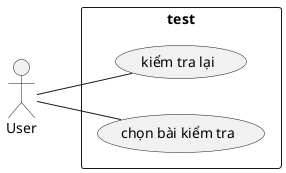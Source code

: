 @startuml
left to right direction
    rectangle test {
        usecase "kiểm tra lại" as uc 
        usecase "chọn bài kiểm tra" as uc1 
}
User -- uc1
User -- uc 

@enduml